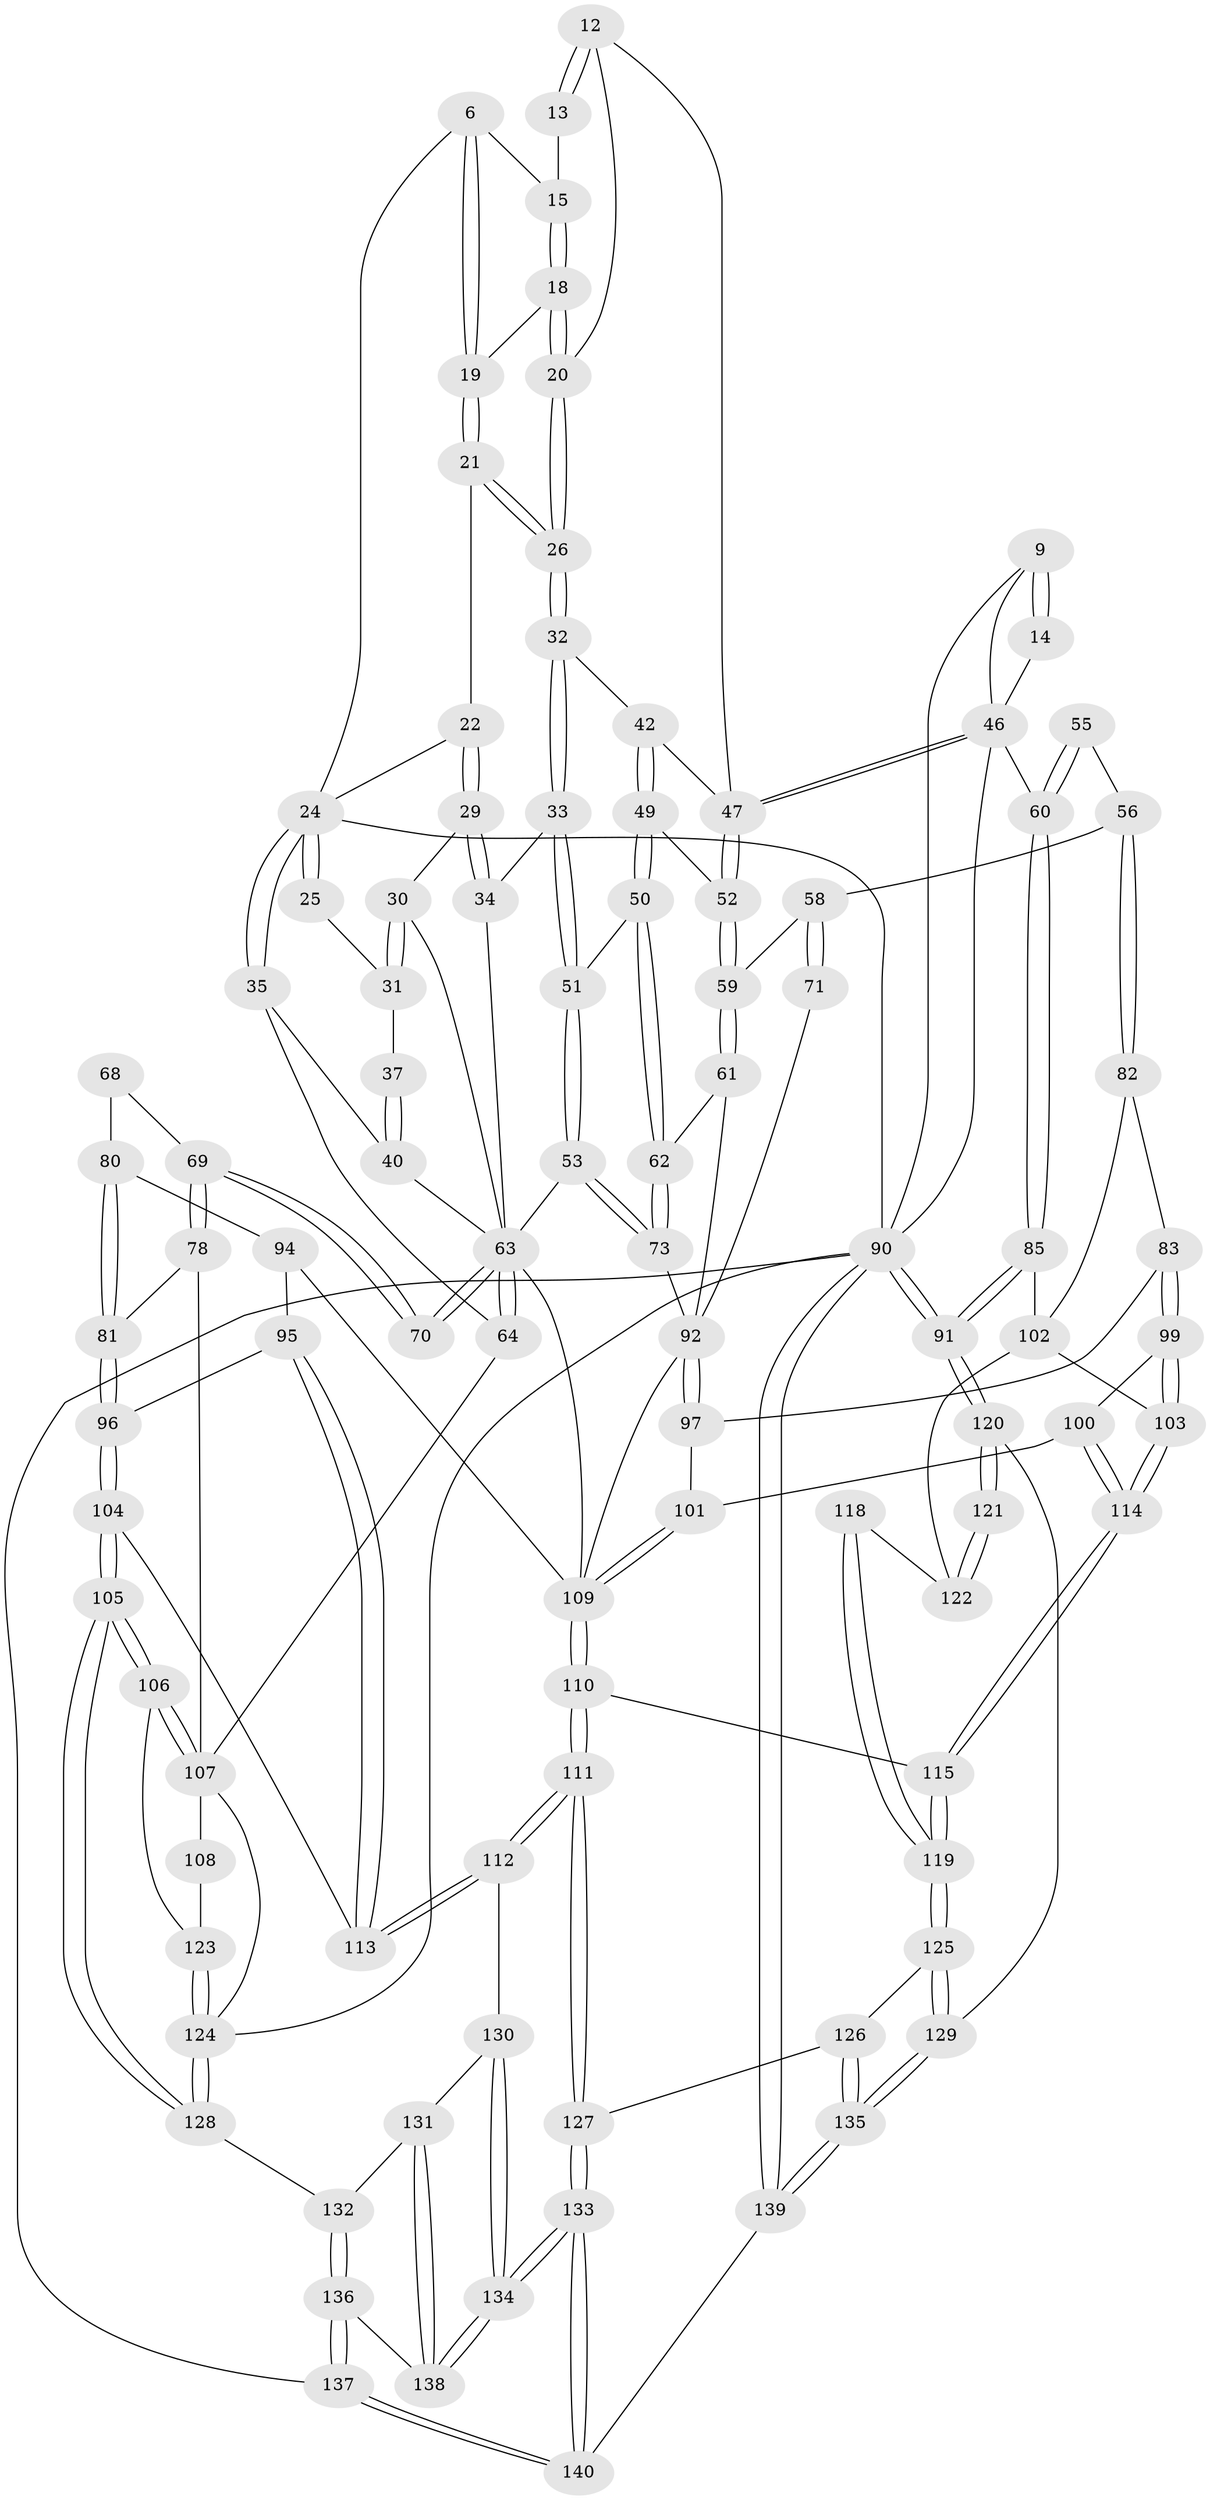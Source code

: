 // original degree distribution, {3: 0.02142857142857143, 4: 0.2571428571428571, 6: 0.2571428571428571, 5: 0.4642857142857143}
// Generated by graph-tools (version 1.1) at 2025/05/03/04/25 22:05:55]
// undirected, 98 vertices, 231 edges
graph export_dot {
graph [start="1"]
  node [color=gray90,style=filled];
  6 [pos="+0.43917723644434825+0"];
  9 [pos="+0.8252483969161994+0.11577869968012476",super="+1+2"];
  12 [pos="+0.755718117681831+0.1481187288477946"];
  13 [pos="+0.726259516193689+0.0005332377076412908"];
  14 [pos="+0.8995732836808199+0.05115831338059992"];
  15 [pos="+0.6600545042235729+0.045487508325605",super="+8"];
  18 [pos="+0.6473992505188337+0.08134871193439015"];
  19 [pos="+0.5035821385904878+0.04614651504432708"];
  20 [pos="+0.6779346314800702+0.12988306577610428"];
  21 [pos="+0.4948748338503564+0.10655281855331464"];
  22 [pos="+0.4104118527114945+0.13990290741113445"];
  24 [pos="+0+0",super="+4+23"];
  25 [pos="+0.25029090672324905+0.09711567506518419"];
  26 [pos="+0.5466634994353331+0.22143279215103337"];
  29 [pos="+0.34548008487800663+0.1778314075003508"];
  30 [pos="+0.33021415757194694+0.17827894800870095"];
  31 [pos="+0.24652747152519047+0.11614180586740694"];
  32 [pos="+0.5466434714554231+0.2218072632070503"];
  33 [pos="+0.4989673745042458+0.2608695770120087"];
  34 [pos="+0.4557459727884994+0.2667147426558591"];
  35 [pos="+0+0.16488743119679086"];
  37 [pos="+0.23060313989863881+0.1264106010237173"];
  40 [pos="+0.2226748768436947+0.34291542316745743",super="+36"];
  42 [pos="+0.5898336742207354+0.2578772691070281"];
  46 [pos="+0.839537705380453+0.24292158094007013",super="+28+17"];
  47 [pos="+0.7351599496963601+0.34246425204263814",super="+41+11"];
  49 [pos="+0.5992955239511608+0.3114422624002377"];
  50 [pos="+0.6025593716902151+0.39877458602371185"];
  51 [pos="+0.5038836062328121+0.39331255404747395"];
  52 [pos="+0.7311742392483783+0.3565856086825692"];
  53 [pos="+0.433240919587538+0.45459787704028815"];
  55 [pos="+0.9285256124060111+0.39528717185958295"];
  56 [pos="+0.8920233432075272+0.4483834989828096"];
  58 [pos="+0.7677394600108888+0.39171092709764066",super="+57"];
  59 [pos="+0.7294910585053803+0.3655527526589665"];
  60 [pos="+1+0.37030077227018693",super="+44+48"];
  61 [pos="+0.7039363747648001+0.39239318102760673"];
  62 [pos="+0.6227028084677587+0.41679640645438293"];
  63 [pos="+0.18836160078764147+0.40388511999380566",super="+39+43+54"];
  64 [pos="+0+0.28514005653887"];
  68 [pos="+0.2248842598860874+0.4725292829437183"];
  69 [pos="+0.22172146002122695+0.4709125692849114"];
  70 [pos="+0.187978723593122+0.42774655472587486"];
  71 [pos="+0.7673089444041794+0.5093045096543102"];
  73 [pos="+0.6093663422723853+0.5230248657334718"];
  78 [pos="+0.16971552736662054+0.596918007481599"];
  80 [pos="+0.24789741848867314+0.5775353826566219",super="+67"];
  81 [pos="+0.23146417454300303+0.6125449436497877"];
  82 [pos="+0.9205229425958177+0.552051207227369"];
  83 [pos="+0.8979782740363135+0.5711591368340522"];
  85 [pos="+1+0.6516703621422114"];
  90 [pos="+1+1",super="+3+89"];
  91 [pos="+1+0.9447898914021918"];
  92 [pos="+0.6092896818408374+0.6083917643967551",super="+75+74"];
  94 [pos="+0.3379350157112637+0.6265661533642731",super="+66"];
  95 [pos="+0.32936076788075813+0.6389196824888164"];
  96 [pos="+0.28844129136790314+0.6702172808346659"];
  97 [pos="+0.7946730823443241+0.6310281614125703",super="+84"];
  99 [pos="+0.8658490579780274+0.6119199430552369"];
  100 [pos="+0.8128264326691381+0.6497018433525206"];
  101 [pos="+0.8039602744371059+0.6437429662750342"];
  102 [pos="+0.953347031905379+0.7055736541250348",super="+86"];
  103 [pos="+0.9393850363376365+0.7011691132911761"];
  104 [pos="+0.2618911958252214+0.7839804862133309"];
  105 [pos="+0.2592712456354652+0.7871145947059598"];
  106 [pos="+0.2434109440204506+0.7778119491695674"];
  107 [pos="+0.08534882431595145+0.6210135286895228",super="+87"];
  108 [pos="+0+0.6424517181247603"];
  109 [pos="+0.5693117361553868+0.697589079005215",super="+98+65"];
  110 [pos="+0.5676487477475615+0.7244484045777009"];
  111 [pos="+0.5520494140514687+0.7509026876933806"];
  112 [pos="+0.5500622331384902+0.7515956309141932"];
  113 [pos="+0.47320303360378924+0.7480208922710346"];
  114 [pos="+0.8178267669542593+0.7034389067114252"];
  115 [pos="+0.7934797809941495+0.781404297939128"];
  118 [pos="+0.833687848656828+0.8144487219850278"];
  119 [pos="+0.8128170693858908+0.8158845345999787"];
  120 [pos="+1+0.8912704317404553"];
  121 [pos="+0.9824408743129789+0.8549010108242632"];
  122 [pos="+0.9272453692381626+0.8328090140515126",super="+117+116"];
  123 [pos="+0.12636468786276797+0.7649975231651799"];
  124 [pos="+0+1",super="+88"];
  125 [pos="+0.8072305608850815+0.8401575781722598"];
  126 [pos="+0.669394725627584+0.9062509416264539"];
  127 [pos="+0.6051381244461207+0.9083468834722301"];
  128 [pos="+0.25412059979118024+0.8356386356137032"];
  129 [pos="+0.8353565806958793+0.9675562377834688"];
  130 [pos="+0.4831442204183173+0.8234253711063942"];
  131 [pos="+0.3740090123839633+0.9015134632308333"];
  132 [pos="+0.2680800551602045+0.8511156312226709"];
  133 [pos="+0.531335348318846+1"];
  134 [pos="+0.45384406239251246+1"];
  135 [pos="+0.8189944768813023+1"];
  136 [pos="+0.28239540061535046+1"];
  137 [pos="+0.2593948266152662+1"];
  138 [pos="+0.38617764976149305+0.9277026722947244"];
  139 [pos="+0.8021794139449462+1"];
  140 [pos="+0.5316053187822353+1"];
  6 -- 19;
  6 -- 19;
  6 -- 24;
  6 -- 15;
  9 -- 14 [weight=2];
  9 -- 14;
  9 -- 46;
  9 -- 90;
  12 -- 13;
  12 -- 13;
  12 -- 20;
  12 -- 47;
  13 -- 15 [weight=2];
  14 -- 46;
  15 -- 18;
  15 -- 18;
  18 -- 19;
  18 -- 20;
  18 -- 20;
  19 -- 21;
  19 -- 21;
  20 -- 26;
  20 -- 26;
  21 -- 22;
  21 -- 26;
  21 -- 26;
  22 -- 29;
  22 -- 29;
  22 -- 24;
  24 -- 25 [weight=2];
  24 -- 25;
  24 -- 35;
  24 -- 35;
  24 -- 90 [weight=2];
  25 -- 31;
  26 -- 32;
  26 -- 32;
  29 -- 30;
  29 -- 34;
  29 -- 34;
  30 -- 31;
  30 -- 31;
  30 -- 63;
  31 -- 37;
  32 -- 33;
  32 -- 33;
  32 -- 42;
  33 -- 34;
  33 -- 51;
  33 -- 51;
  34 -- 63;
  35 -- 64;
  35 -- 40;
  37 -- 40 [weight=2];
  37 -- 40;
  40 -- 63;
  42 -- 49;
  42 -- 49;
  42 -- 47;
  46 -- 47 [weight=2];
  46 -- 47;
  46 -- 60 [weight=3];
  46 -- 90;
  47 -- 52;
  47 -- 52;
  49 -- 50;
  49 -- 50;
  49 -- 52;
  50 -- 51;
  50 -- 62;
  50 -- 62;
  51 -- 53;
  51 -- 53;
  52 -- 59;
  52 -- 59;
  53 -- 73;
  53 -- 73;
  53 -- 63;
  55 -- 56;
  55 -- 60 [weight=2];
  55 -- 60;
  56 -- 82;
  56 -- 82;
  56 -- 58;
  58 -- 59;
  58 -- 71 [weight=2];
  58 -- 71;
  59 -- 61;
  59 -- 61;
  60 -- 85;
  60 -- 85;
  61 -- 62;
  61 -- 92;
  62 -- 73;
  62 -- 73;
  63 -- 64;
  63 -- 64;
  63 -- 70;
  63 -- 70;
  63 -- 109;
  64 -- 107;
  68 -- 69;
  68 -- 80 [weight=2];
  69 -- 70;
  69 -- 70;
  69 -- 78;
  69 -- 78;
  71 -- 92;
  73 -- 92;
  78 -- 81;
  78 -- 107;
  80 -- 81;
  80 -- 81;
  80 -- 94;
  81 -- 96;
  81 -- 96;
  82 -- 83;
  82 -- 102;
  83 -- 99;
  83 -- 99;
  83 -- 97;
  85 -- 91;
  85 -- 91;
  85 -- 102;
  90 -- 91;
  90 -- 91;
  90 -- 139;
  90 -- 139;
  90 -- 137;
  90 -- 124;
  91 -- 120;
  91 -- 120;
  92 -- 97 [weight=2];
  92 -- 97;
  92 -- 109;
  94 -- 95;
  94 -- 109 [weight=2];
  95 -- 96;
  95 -- 113;
  95 -- 113;
  96 -- 104;
  96 -- 104;
  97 -- 101;
  99 -- 100;
  99 -- 103;
  99 -- 103;
  100 -- 101;
  100 -- 114;
  100 -- 114;
  101 -- 109;
  101 -- 109;
  102 -- 103;
  102 -- 122;
  103 -- 114;
  103 -- 114;
  104 -- 105;
  104 -- 105;
  104 -- 113;
  105 -- 106;
  105 -- 106;
  105 -- 128;
  105 -- 128;
  106 -- 107;
  106 -- 107;
  106 -- 123;
  107 -- 108 [weight=2];
  107 -- 124;
  108 -- 123;
  109 -- 110;
  109 -- 110;
  110 -- 111;
  110 -- 111;
  110 -- 115;
  111 -- 112;
  111 -- 112;
  111 -- 127;
  111 -- 127;
  112 -- 113;
  112 -- 113;
  112 -- 130;
  114 -- 115;
  114 -- 115;
  115 -- 119;
  115 -- 119;
  118 -- 119;
  118 -- 119;
  118 -- 122 [weight=2];
  119 -- 125;
  119 -- 125;
  120 -- 121;
  120 -- 121;
  120 -- 129;
  121 -- 122 [weight=2];
  121 -- 122;
  123 -- 124;
  123 -- 124;
  124 -- 128;
  124 -- 128;
  125 -- 126;
  125 -- 129;
  125 -- 129;
  126 -- 127;
  126 -- 135;
  126 -- 135;
  127 -- 133;
  127 -- 133;
  128 -- 132;
  129 -- 135;
  129 -- 135;
  130 -- 131;
  130 -- 134;
  130 -- 134;
  131 -- 132;
  131 -- 138;
  131 -- 138;
  132 -- 136;
  132 -- 136;
  133 -- 134;
  133 -- 134;
  133 -- 140;
  133 -- 140;
  134 -- 138;
  134 -- 138;
  135 -- 139;
  135 -- 139;
  136 -- 137;
  136 -- 137;
  136 -- 138;
  137 -- 140;
  137 -- 140;
  139 -- 140;
}
